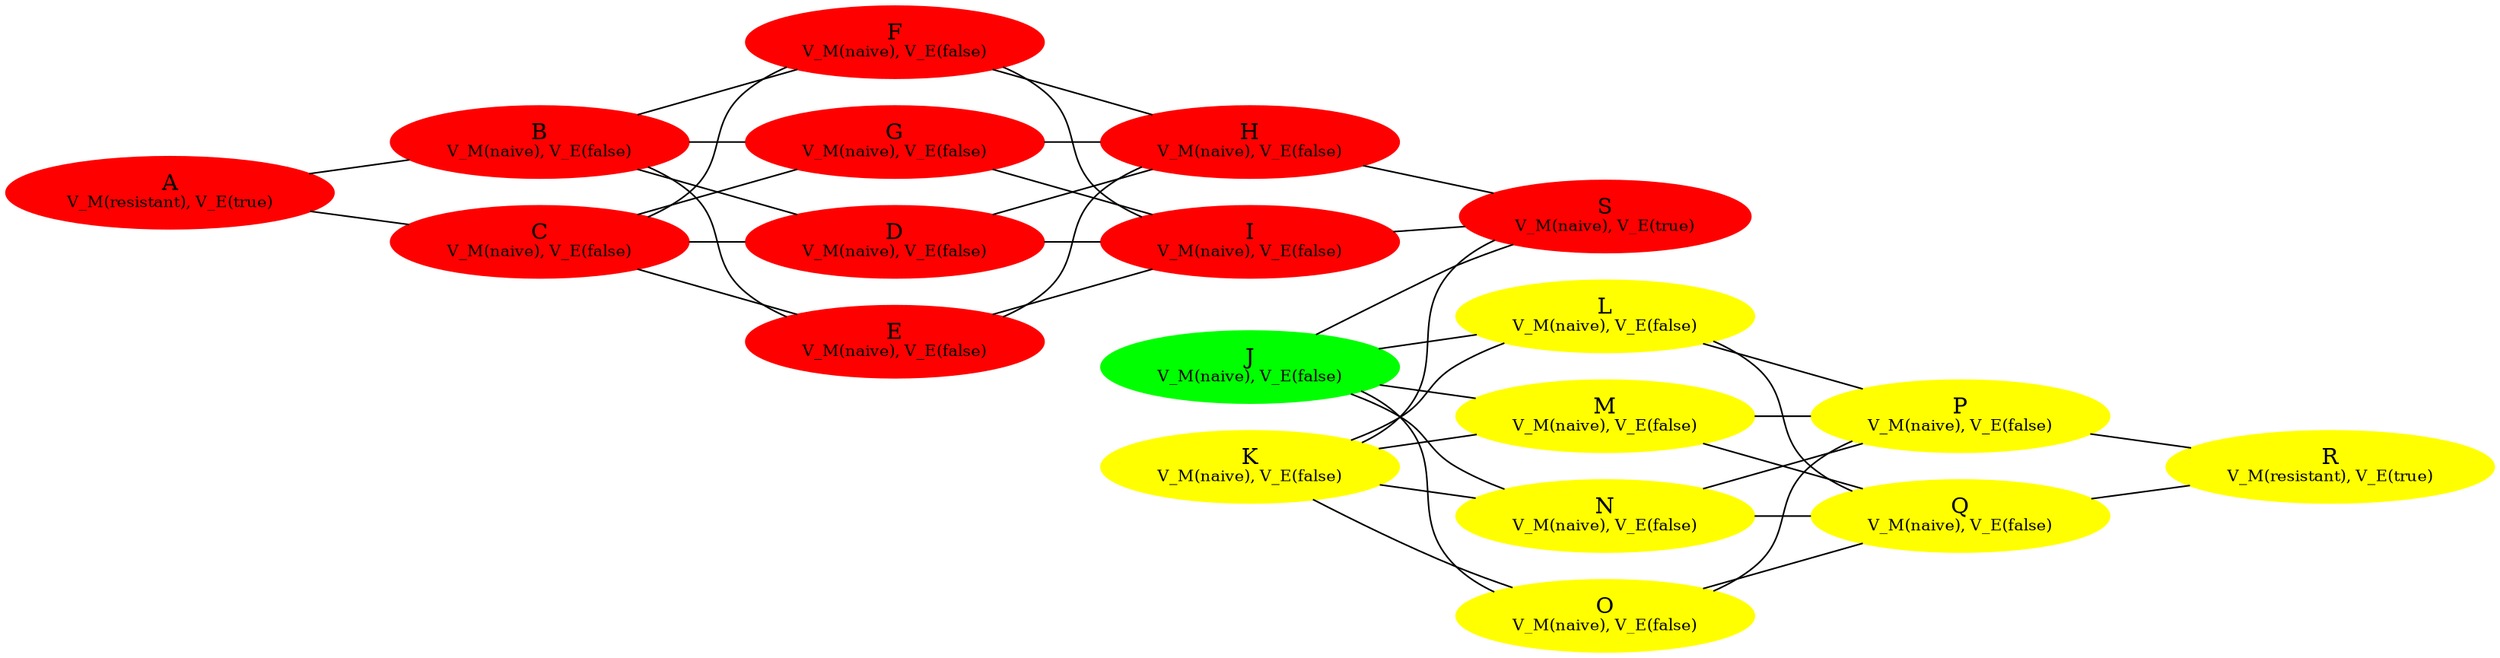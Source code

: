 graph {
 rankdir=LR;
A[label=<A<BR /><FONT POINT-SIZE="10">V_M(resistant), V_E(true)</FONT>>,style=filled, color=red];
B[label=<B<BR /><FONT POINT-SIZE="10">V_M(naive), V_E(false)</FONT>>,style=filled, color=red];
C[label=<C<BR /><FONT POINT-SIZE="10">V_M(naive), V_E(false)</FONT>>,style=filled, color=red];
D[label=<D<BR /><FONT POINT-SIZE="10">V_M(naive), V_E(false)</FONT>>,style=filled, color=red];
E[label=<E<BR /><FONT POINT-SIZE="10">V_M(naive), V_E(false)</FONT>>,style=filled, color=red];
F[label=<F<BR /><FONT POINT-SIZE="10">V_M(naive), V_E(false)</FONT>>,style=filled, color=red];
G[label=<G<BR /><FONT POINT-SIZE="10">V_M(naive), V_E(false)</FONT>>,style=filled, color=red];
H[label=<H<BR /><FONT POINT-SIZE="10">V_M(naive), V_E(false)</FONT>>,style=filled, color=red];
I[label=<I<BR /><FONT POINT-SIZE="10">V_M(naive), V_E(false)</FONT>>,style=filled, color=red];
J[label=<J<BR /><FONT POINT-SIZE="10">V_M(naive), V_E(false)</FONT>>,style=filled, color=green];
K[label=<K<BR /><FONT POINT-SIZE="10">V_M(naive), V_E(false)</FONT>>,style=filled, color=yellow];
L[label=<L<BR /><FONT POINT-SIZE="10">V_M(naive), V_E(false)</FONT>>,style=filled, color=yellow];
M[label=<M<BR /><FONT POINT-SIZE="10">V_M(naive), V_E(false)</FONT>>,style=filled, color=yellow];
N[label=<N<BR /><FONT POINT-SIZE="10">V_M(naive), V_E(false)</FONT>>,style=filled, color=yellow];
O[label=<O<BR /><FONT POINT-SIZE="10">V_M(naive), V_E(false)</FONT>>,style=filled, color=yellow];
P[label=<P<BR /><FONT POINT-SIZE="10">V_M(naive), V_E(false)</FONT>>,style=filled, color=yellow];
Q[label=<Q<BR /><FONT POINT-SIZE="10">V_M(naive), V_E(false)</FONT>>,style=filled, color=yellow];
R[label=<R<BR /><FONT POINT-SIZE="10">V_M(resistant), V_E(true)</FONT>>,style=filled, color=yellow];
S[label=<S<BR /><FONT POINT-SIZE="10">V_M(naive), V_E(true)</FONT>>,style=filled, color=red];
A -- {{B C }}
B -- {{D E F G }}
C -- {{D E F G }}
D -- {{H I }}
E -- {{H I }}
F -- {{H I }}
G -- {{H I }}
H -- {{S }}
I -- {{S }}
J -- {{L M N O S }}
K -- {{L M N O S }}
L -- {{P Q }}
M -- {{P Q }}
N -- {{P Q }}
O -- {{P Q }}
P -- {{R }}
Q -- {{R }}
R -- {{}}
S -- {{}}
}